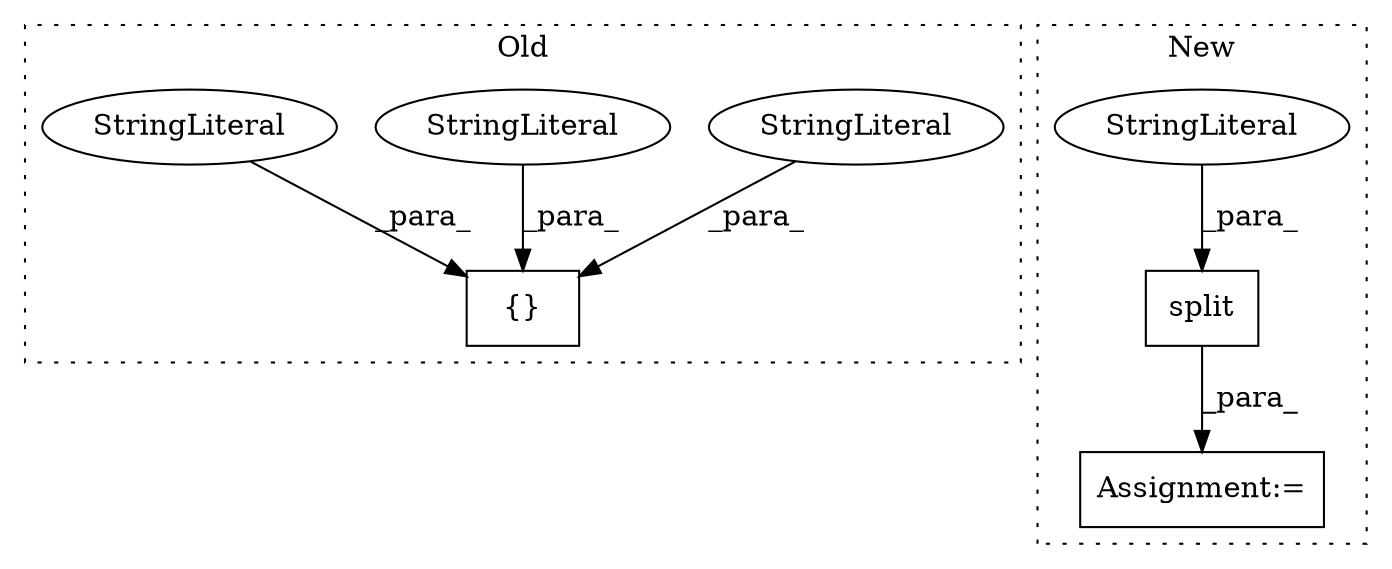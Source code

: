 digraph G {
subgraph cluster0 {
1 [label="{}" a="4" s="667,774" l="1,1" shape="box"];
5 [label="StringLiteral" a="45" s="729" l="7" shape="ellipse"];
6 [label="StringLiteral" a="45" s="737" l="5" shape="ellipse"];
7 [label="StringLiteral" a="45" s="697" l="8" shape="ellipse"];
label = "Old";
style="dotted";
}
subgraph cluster1 {
2 [label="split" a="32" s="426,436" l="6,1" shape="box"];
3 [label="Assignment:=" a="7" s="403" l="1" shape="box"];
4 [label="StringLiteral" a="45" s="432" l="4" shape="ellipse"];
label = "New";
style="dotted";
}
2 -> 3 [label="_para_"];
4 -> 2 [label="_para_"];
5 -> 1 [label="_para_"];
6 -> 1 [label="_para_"];
7 -> 1 [label="_para_"];
}